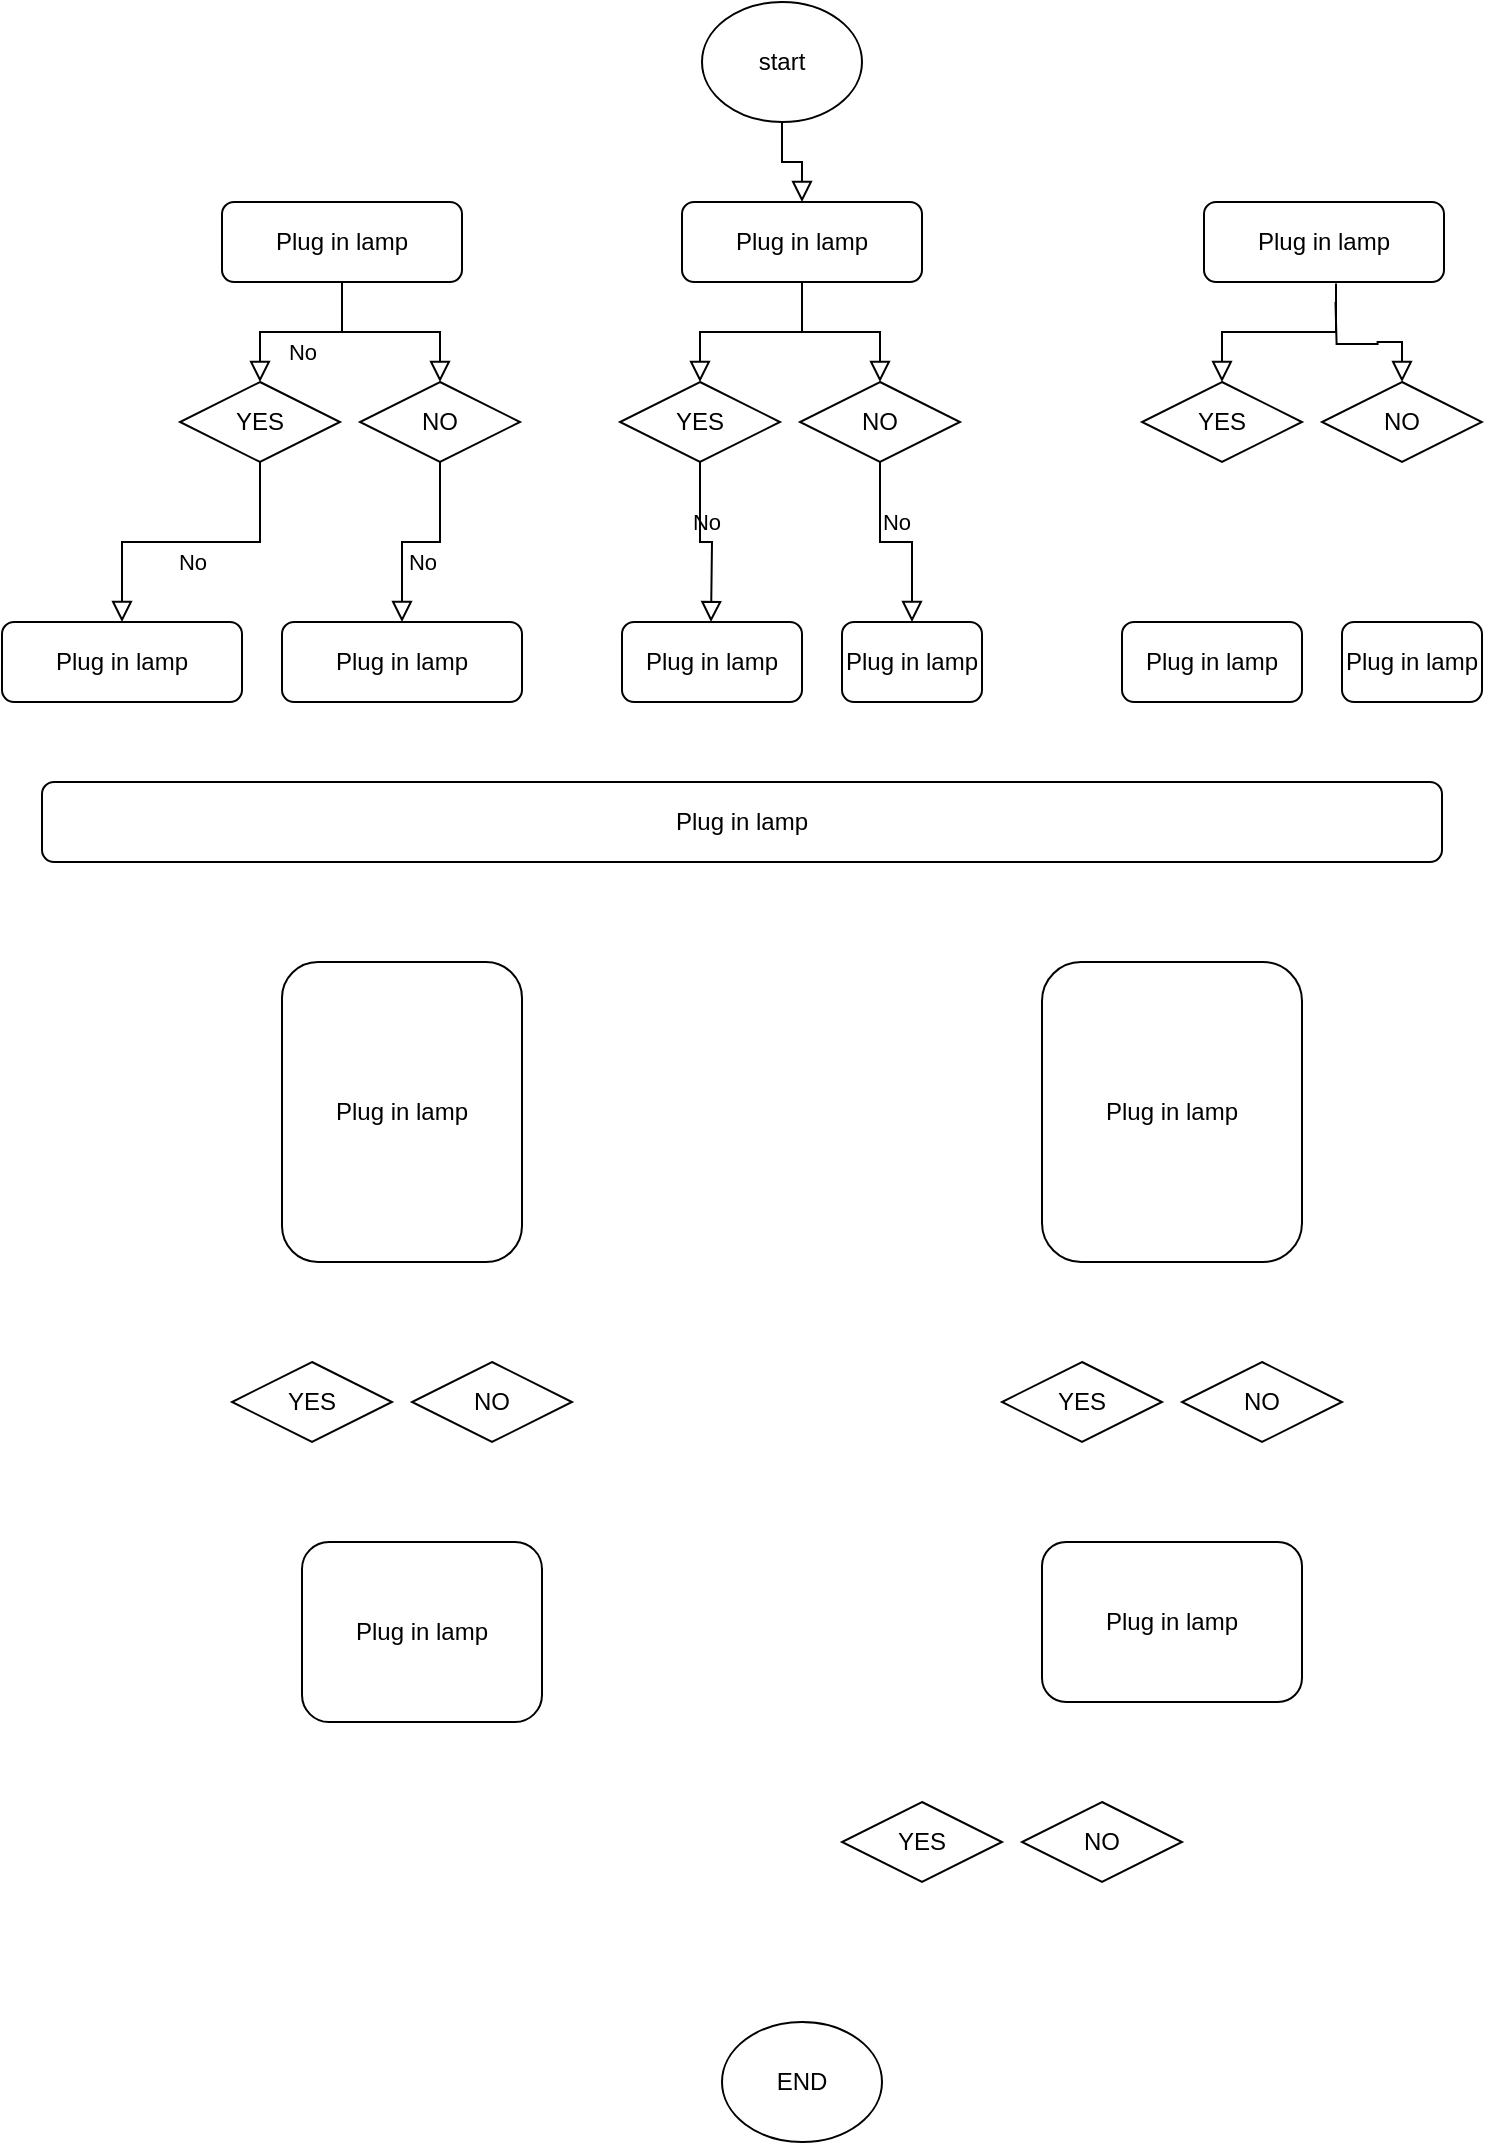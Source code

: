 <mxfile version="26.2.2">
  <diagram id="C5RBs43oDa-KdzZeNtuy" name="Page-1">
    <mxGraphModel dx="920" dy="2043" grid="1" gridSize="10" guides="1" tooltips="1" connect="1" arrows="1" fold="1" page="1" pageScale="1" pageWidth="827" pageHeight="1169" math="0" shadow="0">
      <root>
        <mxCell id="WIyWlLk6GJQsqaUBKTNV-0" />
        <mxCell id="WIyWlLk6GJQsqaUBKTNV-1" parent="WIyWlLk6GJQsqaUBKTNV-0" />
        <mxCell id="WIyWlLk6GJQsqaUBKTNV-2" value="" style="rounded=0;html=1;jettySize=auto;orthogonalLoop=1;fontSize=11;endArrow=block;endFill=0;endSize=8;strokeWidth=1;shadow=0;labelBackgroundColor=none;edgeStyle=orthogonalEdgeStyle;exitX=0.5;exitY=1;exitDx=0;exitDy=0;entryX=0.5;entryY=0;entryDx=0;entryDy=0;" parent="WIyWlLk6GJQsqaUBKTNV-1" source="JQ25or3T34VrHP6iVkMS-8" target="JQ25or3T34VrHP6iVkMS-5" edge="1">
          <mxGeometry relative="1" as="geometry" />
        </mxCell>
        <mxCell id="WIyWlLk6GJQsqaUBKTNV-5" value="No" style="edgeStyle=orthogonalEdgeStyle;rounded=0;html=1;jettySize=auto;orthogonalLoop=1;fontSize=11;endArrow=block;endFill=0;endSize=8;strokeWidth=1;shadow=0;labelBackgroundColor=none;exitX=0.5;exitY=1;exitDx=0;exitDy=0;entryX=0.5;entryY=0;entryDx=0;entryDy=0;" parent="WIyWlLk6GJQsqaUBKTNV-1" source="JQ25or3T34VrHP6iVkMS-7" target="JQ25or3T34VrHP6iVkMS-2" edge="1">
          <mxGeometry y="10" relative="1" as="geometry">
            <mxPoint as="offset" />
          </mxGeometry>
        </mxCell>
        <mxCell id="WIyWlLk6GJQsqaUBKTNV-7" value="Plug in lamp" style="rounded=1;whiteSpace=wrap;html=1;fontSize=12;glass=0;strokeWidth=1;shadow=0;" parent="WIyWlLk6GJQsqaUBKTNV-1" vertex="1">
          <mxGeometry x="30" y="50" width="120" height="40" as="geometry" />
        </mxCell>
        <mxCell id="JQ25or3T34VrHP6iVkMS-0" value="start" style="ellipse;whiteSpace=wrap;html=1;" vertex="1" parent="WIyWlLk6GJQsqaUBKTNV-1">
          <mxGeometry x="380" y="-260" width="80" height="60" as="geometry" />
        </mxCell>
        <mxCell id="JQ25or3T34VrHP6iVkMS-7" value="Plug in lamp" style="rounded=1;whiteSpace=wrap;html=1;fontSize=12;glass=0;strokeWidth=1;shadow=0;" vertex="1" parent="WIyWlLk6GJQsqaUBKTNV-1">
          <mxGeometry x="140" y="-160" width="120" height="40" as="geometry" />
        </mxCell>
        <mxCell id="JQ25or3T34VrHP6iVkMS-8" value="Plug in lamp" style="rounded=1;whiteSpace=wrap;html=1;fontSize=12;glass=0;strokeWidth=1;shadow=0;" vertex="1" parent="WIyWlLk6GJQsqaUBKTNV-1">
          <mxGeometry x="370" y="-160" width="120" height="40" as="geometry" />
        </mxCell>
        <mxCell id="JQ25or3T34VrHP6iVkMS-9" value="Plug in lamp" style="rounded=1;whiteSpace=wrap;html=1;fontSize=12;glass=0;strokeWidth=1;shadow=0;" vertex="1" parent="WIyWlLk6GJQsqaUBKTNV-1">
          <mxGeometry x="631" y="-160" width="120" height="40" as="geometry" />
        </mxCell>
        <mxCell id="JQ25or3T34VrHP6iVkMS-13" value="" style="rounded=0;html=1;jettySize=auto;orthogonalLoop=1;fontSize=11;endArrow=block;endFill=0;endSize=8;strokeWidth=1;shadow=0;labelBackgroundColor=none;edgeStyle=orthogonalEdgeStyle;entryX=0.5;entryY=0;entryDx=0;entryDy=0;" edge="1" parent="WIyWlLk6GJQsqaUBKTNV-1" source="JQ25or3T34VrHP6iVkMS-0" target="JQ25or3T34VrHP6iVkMS-8">
          <mxGeometry relative="1" as="geometry">
            <mxPoint x="440" y="-60" as="sourcePoint" />
            <mxPoint x="389" y="-10" as="targetPoint" />
          </mxGeometry>
        </mxCell>
        <mxCell id="JQ25or3T34VrHP6iVkMS-15" value="Plug in lamp" style="rounded=1;whiteSpace=wrap;html=1;fontSize=12;glass=0;strokeWidth=1;shadow=0;" vertex="1" parent="WIyWlLk6GJQsqaUBKTNV-1">
          <mxGeometry x="170" y="50" width="120" height="40" as="geometry" />
        </mxCell>
        <mxCell id="JQ25or3T34VrHP6iVkMS-16" value="Plug in lamp" style="rounded=1;whiteSpace=wrap;html=1;fontSize=12;glass=0;strokeWidth=1;shadow=0;" vertex="1" parent="WIyWlLk6GJQsqaUBKTNV-1">
          <mxGeometry x="450" y="50" width="70" height="40" as="geometry" />
        </mxCell>
        <mxCell id="JQ25or3T34VrHP6iVkMS-17" value="Plug in lamp" style="rounded=1;whiteSpace=wrap;html=1;fontSize=12;glass=0;strokeWidth=1;shadow=0;" vertex="1" parent="WIyWlLk6GJQsqaUBKTNV-1">
          <mxGeometry x="340" y="50" width="90" height="40" as="geometry" />
        </mxCell>
        <mxCell id="JQ25or3T34VrHP6iVkMS-18" value="Plug in lamp" style="rounded=1;whiteSpace=wrap;html=1;fontSize=12;glass=0;strokeWidth=1;shadow=0;" vertex="1" parent="WIyWlLk6GJQsqaUBKTNV-1">
          <mxGeometry x="700" y="50" width="70" height="40" as="geometry" />
        </mxCell>
        <mxCell id="JQ25or3T34VrHP6iVkMS-19" value="Plug in lamp" style="rounded=1;whiteSpace=wrap;html=1;fontSize=12;glass=0;strokeWidth=1;shadow=0;" vertex="1" parent="WIyWlLk6GJQsqaUBKTNV-1">
          <mxGeometry x="590" y="50" width="90" height="40" as="geometry" />
        </mxCell>
        <mxCell id="JQ25or3T34VrHP6iVkMS-2" value="YES" style="rhombus;whiteSpace=wrap;html=1;" vertex="1" parent="WIyWlLk6GJQsqaUBKTNV-1">
          <mxGeometry x="119" y="-70" width="80" height="40" as="geometry" />
        </mxCell>
        <mxCell id="JQ25or3T34VrHP6iVkMS-4" value="NO" style="rhombus;whiteSpace=wrap;html=1;" vertex="1" parent="WIyWlLk6GJQsqaUBKTNV-1">
          <mxGeometry x="209" y="-70" width="80" height="40" as="geometry" />
        </mxCell>
        <mxCell id="JQ25or3T34VrHP6iVkMS-5" value="YES" style="rhombus;whiteSpace=wrap;html=1;" vertex="1" parent="WIyWlLk6GJQsqaUBKTNV-1">
          <mxGeometry x="339" y="-70" width="80" height="40" as="geometry" />
        </mxCell>
        <mxCell id="JQ25or3T34VrHP6iVkMS-6" value="NO" style="rhombus;whiteSpace=wrap;html=1;" vertex="1" parent="WIyWlLk6GJQsqaUBKTNV-1">
          <mxGeometry x="429" y="-70" width="80" height="40" as="geometry" />
        </mxCell>
        <mxCell id="JQ25or3T34VrHP6iVkMS-10" value="YES" style="rhombus;whiteSpace=wrap;html=1;" vertex="1" parent="WIyWlLk6GJQsqaUBKTNV-1">
          <mxGeometry x="600" y="-70" width="80" height="40" as="geometry" />
        </mxCell>
        <mxCell id="JQ25or3T34VrHP6iVkMS-11" value="NO" style="rhombus;whiteSpace=wrap;html=1;" vertex="1" parent="WIyWlLk6GJQsqaUBKTNV-1">
          <mxGeometry x="690" y="-70" width="80" height="40" as="geometry" />
        </mxCell>
        <mxCell id="JQ25or3T34VrHP6iVkMS-21" value="Plug in lamp" style="rounded=1;whiteSpace=wrap;html=1;fontSize=12;glass=0;strokeWidth=1;shadow=0;" vertex="1" parent="WIyWlLk6GJQsqaUBKTNV-1">
          <mxGeometry x="50" y="130" width="700" height="40" as="geometry" />
        </mxCell>
        <mxCell id="JQ25or3T34VrHP6iVkMS-22" value="Plug in lamp" style="rounded=1;whiteSpace=wrap;html=1;fontSize=12;glass=0;strokeWidth=1;shadow=0;" vertex="1" parent="WIyWlLk6GJQsqaUBKTNV-1">
          <mxGeometry x="170" y="220" width="120" height="150" as="geometry" />
        </mxCell>
        <mxCell id="JQ25or3T34VrHP6iVkMS-23" value="Plug in lamp" style="rounded=1;whiteSpace=wrap;html=1;fontSize=12;glass=0;strokeWidth=1;shadow=0;" vertex="1" parent="WIyWlLk6GJQsqaUBKTNV-1">
          <mxGeometry x="550" y="220" width="130" height="150" as="geometry" />
        </mxCell>
        <mxCell id="JQ25or3T34VrHP6iVkMS-24" value="YES" style="rhombus;whiteSpace=wrap;html=1;" vertex="1" parent="WIyWlLk6GJQsqaUBKTNV-1">
          <mxGeometry x="145" y="420" width="80" height="40" as="geometry" />
        </mxCell>
        <mxCell id="JQ25or3T34VrHP6iVkMS-25" value="NO" style="rhombus;whiteSpace=wrap;html=1;" vertex="1" parent="WIyWlLk6GJQsqaUBKTNV-1">
          <mxGeometry x="235" y="420" width="80" height="40" as="geometry" />
        </mxCell>
        <mxCell id="JQ25or3T34VrHP6iVkMS-28" value="YES" style="rhombus;whiteSpace=wrap;html=1;" vertex="1" parent="WIyWlLk6GJQsqaUBKTNV-1">
          <mxGeometry x="530" y="420" width="80" height="40" as="geometry" />
        </mxCell>
        <mxCell id="JQ25or3T34VrHP6iVkMS-29" value="NO" style="rhombus;whiteSpace=wrap;html=1;" vertex="1" parent="WIyWlLk6GJQsqaUBKTNV-1">
          <mxGeometry x="620" y="420" width="80" height="40" as="geometry" />
        </mxCell>
        <mxCell id="JQ25or3T34VrHP6iVkMS-30" value="Plug in lamp" style="rounded=1;whiteSpace=wrap;html=1;fontSize=12;glass=0;strokeWidth=1;shadow=0;" vertex="1" parent="WIyWlLk6GJQsqaUBKTNV-1">
          <mxGeometry x="180" y="510" width="120" height="90" as="geometry" />
        </mxCell>
        <mxCell id="JQ25or3T34VrHP6iVkMS-31" value="Plug in lamp" style="rounded=1;whiteSpace=wrap;html=1;fontSize=12;glass=0;strokeWidth=1;shadow=0;" vertex="1" parent="WIyWlLk6GJQsqaUBKTNV-1">
          <mxGeometry x="550" y="510" width="130" height="80" as="geometry" />
        </mxCell>
        <mxCell id="JQ25or3T34VrHP6iVkMS-32" value="YES" style="rhombus;whiteSpace=wrap;html=1;" vertex="1" parent="WIyWlLk6GJQsqaUBKTNV-1">
          <mxGeometry x="450" y="640" width="80" height="40" as="geometry" />
        </mxCell>
        <mxCell id="JQ25or3T34VrHP6iVkMS-33" value="NO" style="rhombus;whiteSpace=wrap;html=1;" vertex="1" parent="WIyWlLk6GJQsqaUBKTNV-1">
          <mxGeometry x="540" y="640" width="80" height="40" as="geometry" />
        </mxCell>
        <mxCell id="JQ25or3T34VrHP6iVkMS-34" value="END" style="ellipse;whiteSpace=wrap;html=1;" vertex="1" parent="WIyWlLk6GJQsqaUBKTNV-1">
          <mxGeometry x="390" y="750" width="80" height="60" as="geometry" />
        </mxCell>
        <mxCell id="JQ25or3T34VrHP6iVkMS-35" value="No" style="edgeStyle=orthogonalEdgeStyle;rounded=0;html=1;jettySize=auto;orthogonalLoop=1;fontSize=11;endArrow=block;endFill=0;endSize=8;strokeWidth=1;shadow=0;labelBackgroundColor=none;exitX=0.5;exitY=1;exitDx=0;exitDy=0;entryX=0.5;entryY=0;entryDx=0;entryDy=0;" edge="1" parent="WIyWlLk6GJQsqaUBKTNV-1" source="JQ25or3T34VrHP6iVkMS-2" target="WIyWlLk6GJQsqaUBKTNV-7">
          <mxGeometry y="10" relative="1" as="geometry">
            <mxPoint as="offset" />
            <mxPoint x="210" y="-60" as="sourcePoint" />
            <mxPoint x="169" y="-10" as="targetPoint" />
          </mxGeometry>
        </mxCell>
        <mxCell id="JQ25or3T34VrHP6iVkMS-36" value="No" style="edgeStyle=orthogonalEdgeStyle;rounded=0;html=1;jettySize=auto;orthogonalLoop=1;fontSize=11;endArrow=block;endFill=0;endSize=8;strokeWidth=1;shadow=0;labelBackgroundColor=none;exitX=0.5;exitY=1;exitDx=0;exitDy=0;entryX=0.5;entryY=0;entryDx=0;entryDy=0;" edge="1" parent="WIyWlLk6GJQsqaUBKTNV-1" source="JQ25or3T34VrHP6iVkMS-4" target="JQ25or3T34VrHP6iVkMS-15">
          <mxGeometry y="10" relative="1" as="geometry">
            <mxPoint as="offset" />
            <mxPoint x="169" y="30" as="sourcePoint" />
            <mxPoint x="100" y="60" as="targetPoint" />
            <Array as="points">
              <mxPoint x="249" y="10" />
              <mxPoint x="230" y="10" />
            </Array>
          </mxGeometry>
        </mxCell>
        <mxCell id="JQ25or3T34VrHP6iVkMS-37" value="No" style="edgeStyle=orthogonalEdgeStyle;rounded=0;html=1;jettySize=auto;orthogonalLoop=1;fontSize=11;endArrow=block;endFill=0;endSize=8;strokeWidth=1;shadow=0;labelBackgroundColor=none;exitX=0.5;exitY=1;exitDx=0;exitDy=0;entryX=0.5;entryY=0;entryDx=0;entryDy=0;" edge="1" parent="WIyWlLk6GJQsqaUBKTNV-1" source="JQ25or3T34VrHP6iVkMS-6" target="JQ25or3T34VrHP6iVkMS-16">
          <mxGeometry y="10" relative="1" as="geometry">
            <mxPoint as="offset" />
            <mxPoint x="259" y="-20" as="sourcePoint" />
            <mxPoint x="240" y="60" as="targetPoint" />
          </mxGeometry>
        </mxCell>
        <mxCell id="JQ25or3T34VrHP6iVkMS-40" value="No" style="edgeStyle=orthogonalEdgeStyle;rounded=0;html=1;jettySize=auto;orthogonalLoop=1;fontSize=11;endArrow=block;endFill=0;endSize=8;strokeWidth=1;shadow=0;labelBackgroundColor=none;entryX=0.5;entryY=0;entryDx=0;entryDy=0;" edge="1" parent="WIyWlLk6GJQsqaUBKTNV-1" source="JQ25or3T34VrHP6iVkMS-5">
          <mxGeometry y="10" relative="1" as="geometry">
            <mxPoint as="offset" />
            <mxPoint x="368.5" y="-29" as="sourcePoint" />
            <mxPoint x="384.5" y="50" as="targetPoint" />
          </mxGeometry>
        </mxCell>
        <mxCell id="JQ25or3T34VrHP6iVkMS-41" value="" style="rounded=0;html=1;jettySize=auto;orthogonalLoop=1;fontSize=11;endArrow=block;endFill=0;endSize=8;strokeWidth=1;shadow=0;labelBackgroundColor=none;edgeStyle=orthogonalEdgeStyle;exitX=0.5;exitY=1;exitDx=0;exitDy=0;entryX=0.5;entryY=0;entryDx=0;entryDy=0;" edge="1" parent="WIyWlLk6GJQsqaUBKTNV-1" source="JQ25or3T34VrHP6iVkMS-8" target="JQ25or3T34VrHP6iVkMS-6">
          <mxGeometry relative="1" as="geometry">
            <mxPoint x="440" y="-110" as="sourcePoint" />
            <mxPoint x="389" y="-60" as="targetPoint" />
          </mxGeometry>
        </mxCell>
        <mxCell id="JQ25or3T34VrHP6iVkMS-42" value="" style="rounded=0;html=1;jettySize=auto;orthogonalLoop=1;fontSize=11;endArrow=block;endFill=0;endSize=8;strokeWidth=1;shadow=0;labelBackgroundColor=none;edgeStyle=orthogonalEdgeStyle;exitX=0.5;exitY=1;exitDx=0;exitDy=0;" edge="1" parent="WIyWlLk6GJQsqaUBKTNV-1" source="JQ25or3T34VrHP6iVkMS-7" target="JQ25or3T34VrHP6iVkMS-4">
          <mxGeometry relative="1" as="geometry">
            <mxPoint x="440" y="-110" as="sourcePoint" />
            <mxPoint x="479" y="-60" as="targetPoint" />
          </mxGeometry>
        </mxCell>
        <mxCell id="JQ25or3T34VrHP6iVkMS-43" value="" style="rounded=0;html=1;jettySize=auto;orthogonalLoop=1;fontSize=11;endArrow=block;endFill=0;endSize=8;strokeWidth=1;shadow=0;labelBackgroundColor=none;edgeStyle=orthogonalEdgeStyle;exitX=0.55;exitY=1.02;exitDx=0;exitDy=0;entryX=0.5;entryY=0;entryDx=0;entryDy=0;exitPerimeter=0;" edge="1" parent="WIyWlLk6GJQsqaUBKTNV-1" source="JQ25or3T34VrHP6iVkMS-9" target="JQ25or3T34VrHP6iVkMS-10">
          <mxGeometry relative="1" as="geometry">
            <mxPoint x="696.75" y="-110" as="sourcePoint" />
            <mxPoint x="645.75" y="-60" as="targetPoint" />
          </mxGeometry>
        </mxCell>
        <mxCell id="JQ25or3T34VrHP6iVkMS-44" value="" style="rounded=0;html=1;jettySize=auto;orthogonalLoop=1;fontSize=11;endArrow=block;endFill=0;endSize=8;strokeWidth=1;shadow=0;labelBackgroundColor=none;edgeStyle=orthogonalEdgeStyle;exitX=0.5;exitY=1;exitDx=0;exitDy=0;entryX=0.5;entryY=0;entryDx=0;entryDy=0;" edge="1" parent="WIyWlLk6GJQsqaUBKTNV-1" target="JQ25or3T34VrHP6iVkMS-11">
          <mxGeometry relative="1" as="geometry">
            <mxPoint x="696.75" y="-110" as="sourcePoint" />
            <mxPoint x="735.75" y="-60" as="targetPoint" />
          </mxGeometry>
        </mxCell>
      </root>
    </mxGraphModel>
  </diagram>
</mxfile>
